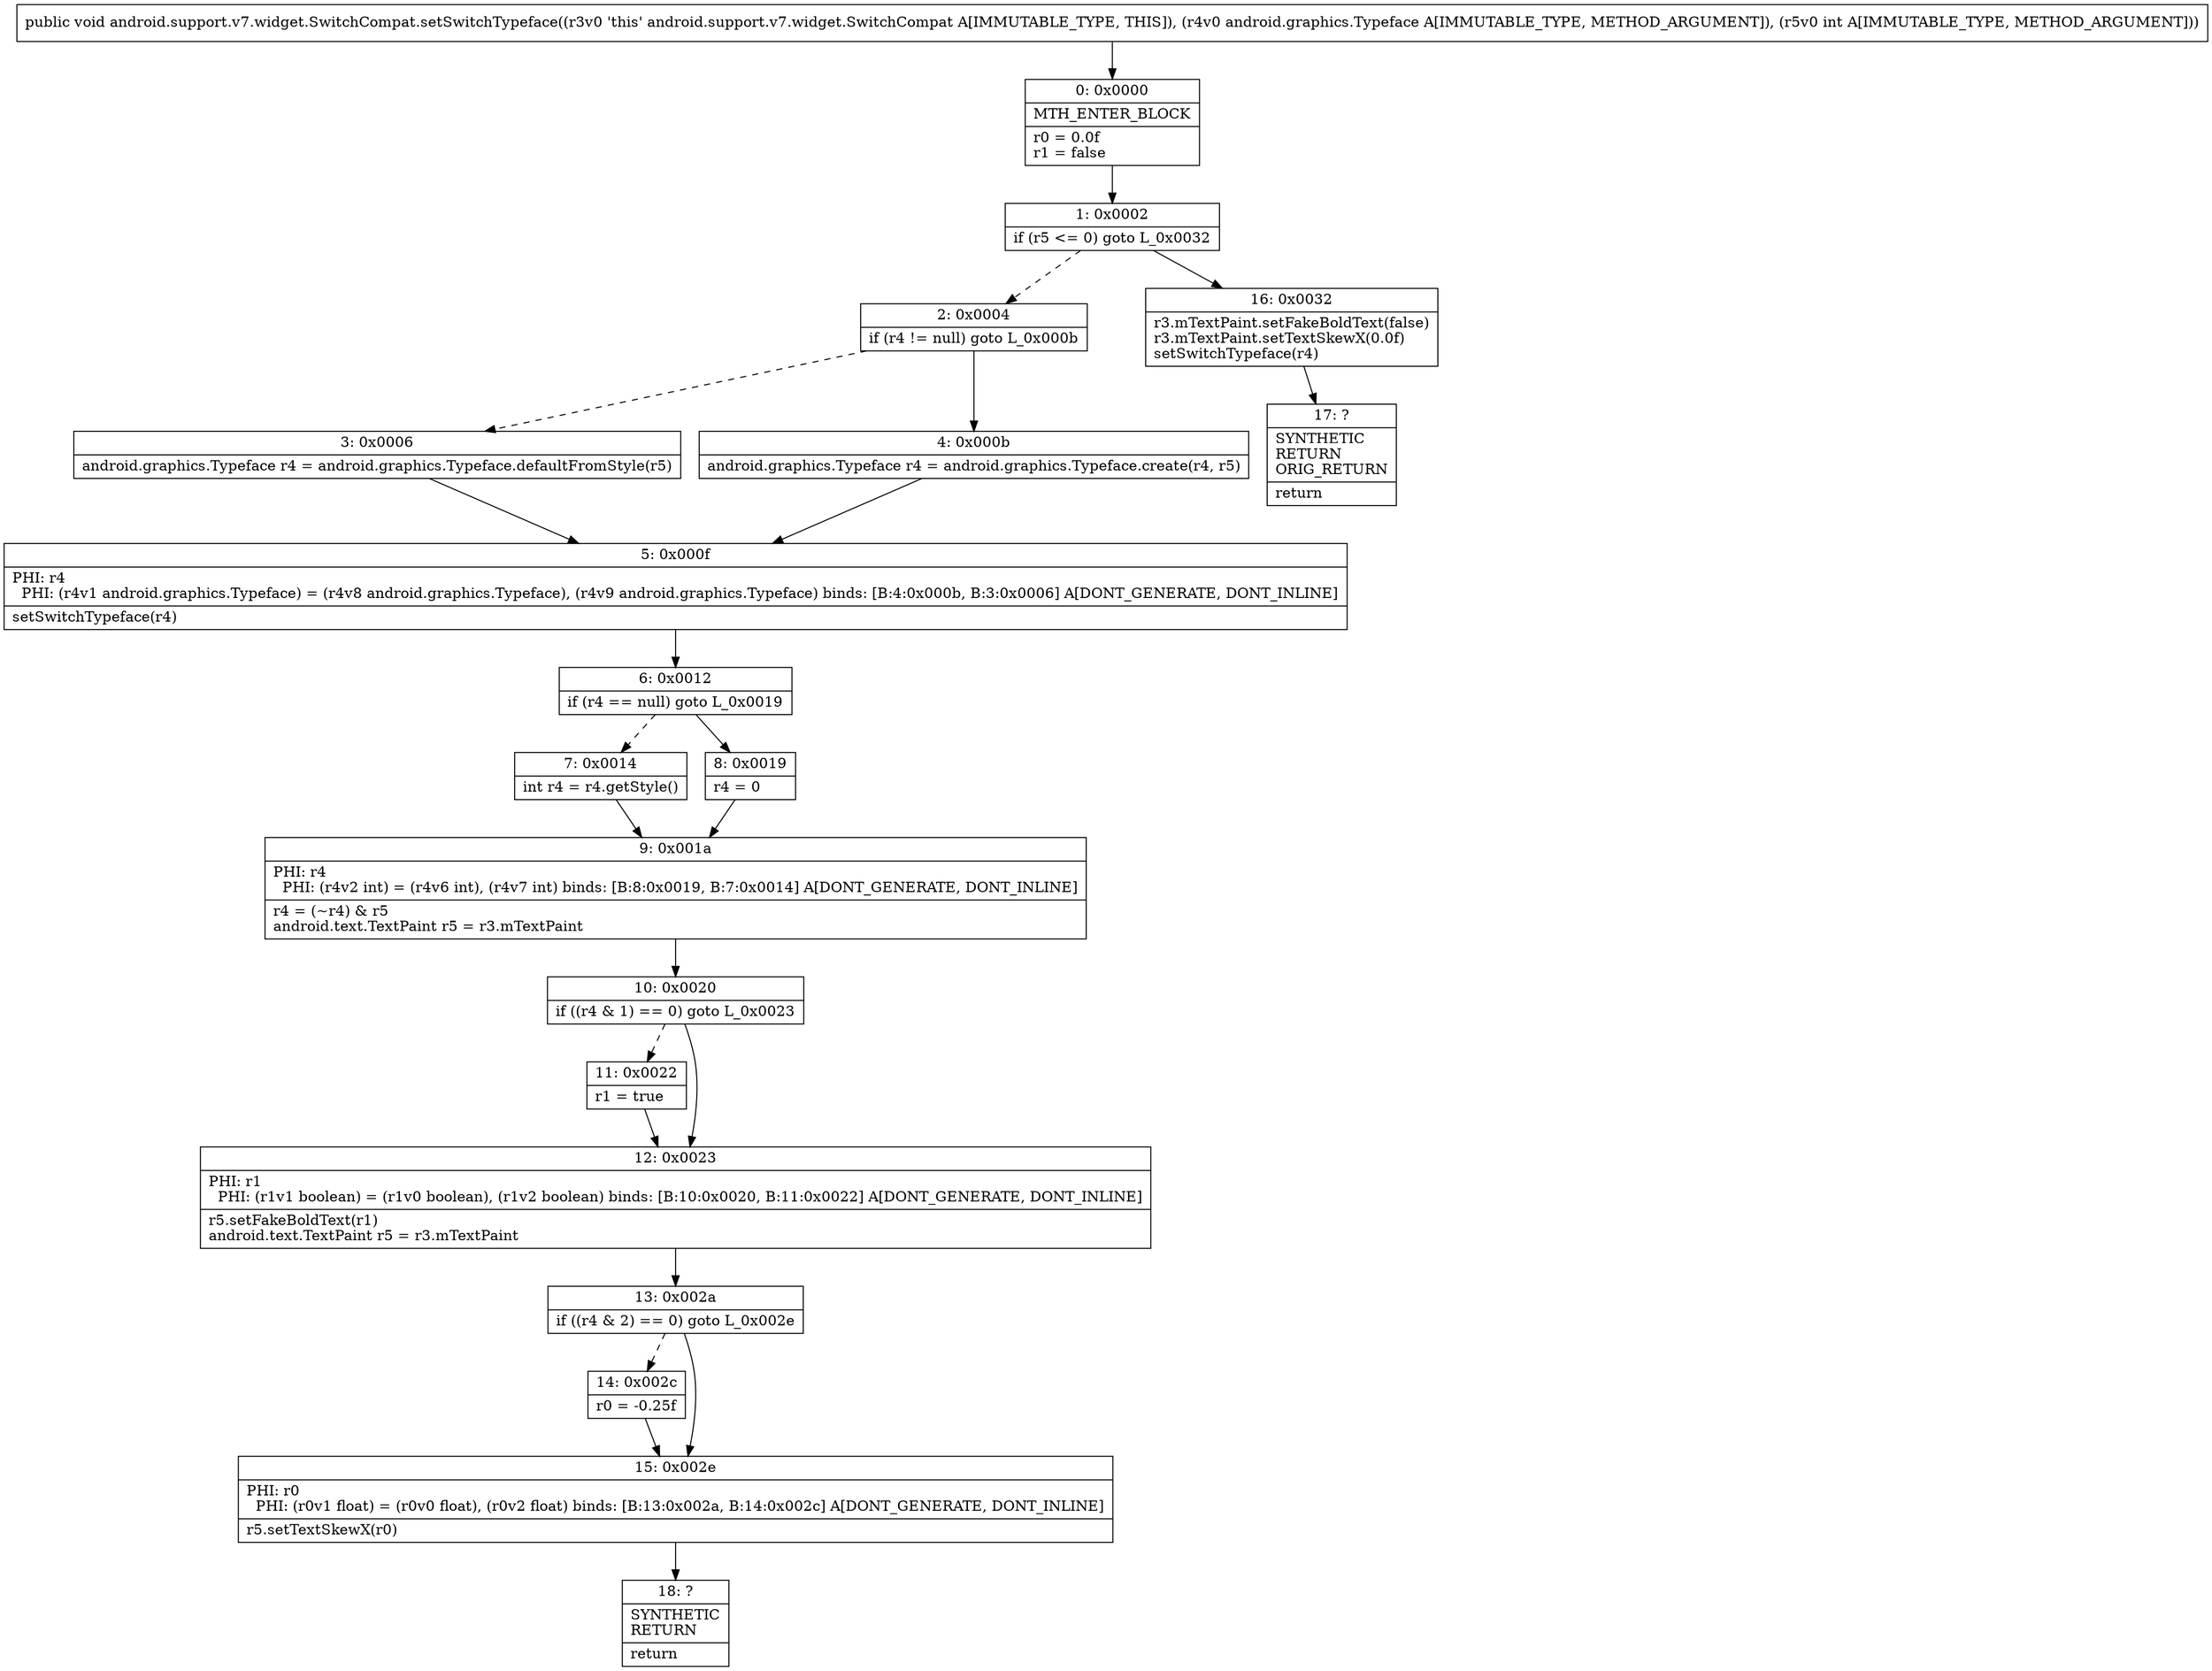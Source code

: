 digraph "CFG forandroid.support.v7.widget.SwitchCompat.setSwitchTypeface(Landroid\/graphics\/Typeface;I)V" {
Node_0 [shape=record,label="{0\:\ 0x0000|MTH_ENTER_BLOCK\l|r0 = 0.0f\lr1 = false\l}"];
Node_1 [shape=record,label="{1\:\ 0x0002|if (r5 \<= 0) goto L_0x0032\l}"];
Node_2 [shape=record,label="{2\:\ 0x0004|if (r4 != null) goto L_0x000b\l}"];
Node_3 [shape=record,label="{3\:\ 0x0006|android.graphics.Typeface r4 = android.graphics.Typeface.defaultFromStyle(r5)\l}"];
Node_4 [shape=record,label="{4\:\ 0x000b|android.graphics.Typeface r4 = android.graphics.Typeface.create(r4, r5)\l}"];
Node_5 [shape=record,label="{5\:\ 0x000f|PHI: r4 \l  PHI: (r4v1 android.graphics.Typeface) = (r4v8 android.graphics.Typeface), (r4v9 android.graphics.Typeface) binds: [B:4:0x000b, B:3:0x0006] A[DONT_GENERATE, DONT_INLINE]\l|setSwitchTypeface(r4)\l}"];
Node_6 [shape=record,label="{6\:\ 0x0012|if (r4 == null) goto L_0x0019\l}"];
Node_7 [shape=record,label="{7\:\ 0x0014|int r4 = r4.getStyle()\l}"];
Node_8 [shape=record,label="{8\:\ 0x0019|r4 = 0\l}"];
Node_9 [shape=record,label="{9\:\ 0x001a|PHI: r4 \l  PHI: (r4v2 int) = (r4v6 int), (r4v7 int) binds: [B:8:0x0019, B:7:0x0014] A[DONT_GENERATE, DONT_INLINE]\l|r4 = (~r4) & r5\landroid.text.TextPaint r5 = r3.mTextPaint\l}"];
Node_10 [shape=record,label="{10\:\ 0x0020|if ((r4 & 1) == 0) goto L_0x0023\l}"];
Node_11 [shape=record,label="{11\:\ 0x0022|r1 = true\l}"];
Node_12 [shape=record,label="{12\:\ 0x0023|PHI: r1 \l  PHI: (r1v1 boolean) = (r1v0 boolean), (r1v2 boolean) binds: [B:10:0x0020, B:11:0x0022] A[DONT_GENERATE, DONT_INLINE]\l|r5.setFakeBoldText(r1)\landroid.text.TextPaint r5 = r3.mTextPaint\l}"];
Node_13 [shape=record,label="{13\:\ 0x002a|if ((r4 & 2) == 0) goto L_0x002e\l}"];
Node_14 [shape=record,label="{14\:\ 0x002c|r0 = \-0.25f\l}"];
Node_15 [shape=record,label="{15\:\ 0x002e|PHI: r0 \l  PHI: (r0v1 float) = (r0v0 float), (r0v2 float) binds: [B:13:0x002a, B:14:0x002c] A[DONT_GENERATE, DONT_INLINE]\l|r5.setTextSkewX(r0)\l}"];
Node_16 [shape=record,label="{16\:\ 0x0032|r3.mTextPaint.setFakeBoldText(false)\lr3.mTextPaint.setTextSkewX(0.0f)\lsetSwitchTypeface(r4)\l}"];
Node_17 [shape=record,label="{17\:\ ?|SYNTHETIC\lRETURN\lORIG_RETURN\l|return\l}"];
Node_18 [shape=record,label="{18\:\ ?|SYNTHETIC\lRETURN\l|return\l}"];
MethodNode[shape=record,label="{public void android.support.v7.widget.SwitchCompat.setSwitchTypeface((r3v0 'this' android.support.v7.widget.SwitchCompat A[IMMUTABLE_TYPE, THIS]), (r4v0 android.graphics.Typeface A[IMMUTABLE_TYPE, METHOD_ARGUMENT]), (r5v0 int A[IMMUTABLE_TYPE, METHOD_ARGUMENT])) }"];
MethodNode -> Node_0;
Node_0 -> Node_1;
Node_1 -> Node_2[style=dashed];
Node_1 -> Node_16;
Node_2 -> Node_3[style=dashed];
Node_2 -> Node_4;
Node_3 -> Node_5;
Node_4 -> Node_5;
Node_5 -> Node_6;
Node_6 -> Node_7[style=dashed];
Node_6 -> Node_8;
Node_7 -> Node_9;
Node_8 -> Node_9;
Node_9 -> Node_10;
Node_10 -> Node_11[style=dashed];
Node_10 -> Node_12;
Node_11 -> Node_12;
Node_12 -> Node_13;
Node_13 -> Node_14[style=dashed];
Node_13 -> Node_15;
Node_14 -> Node_15;
Node_15 -> Node_18;
Node_16 -> Node_17;
}

